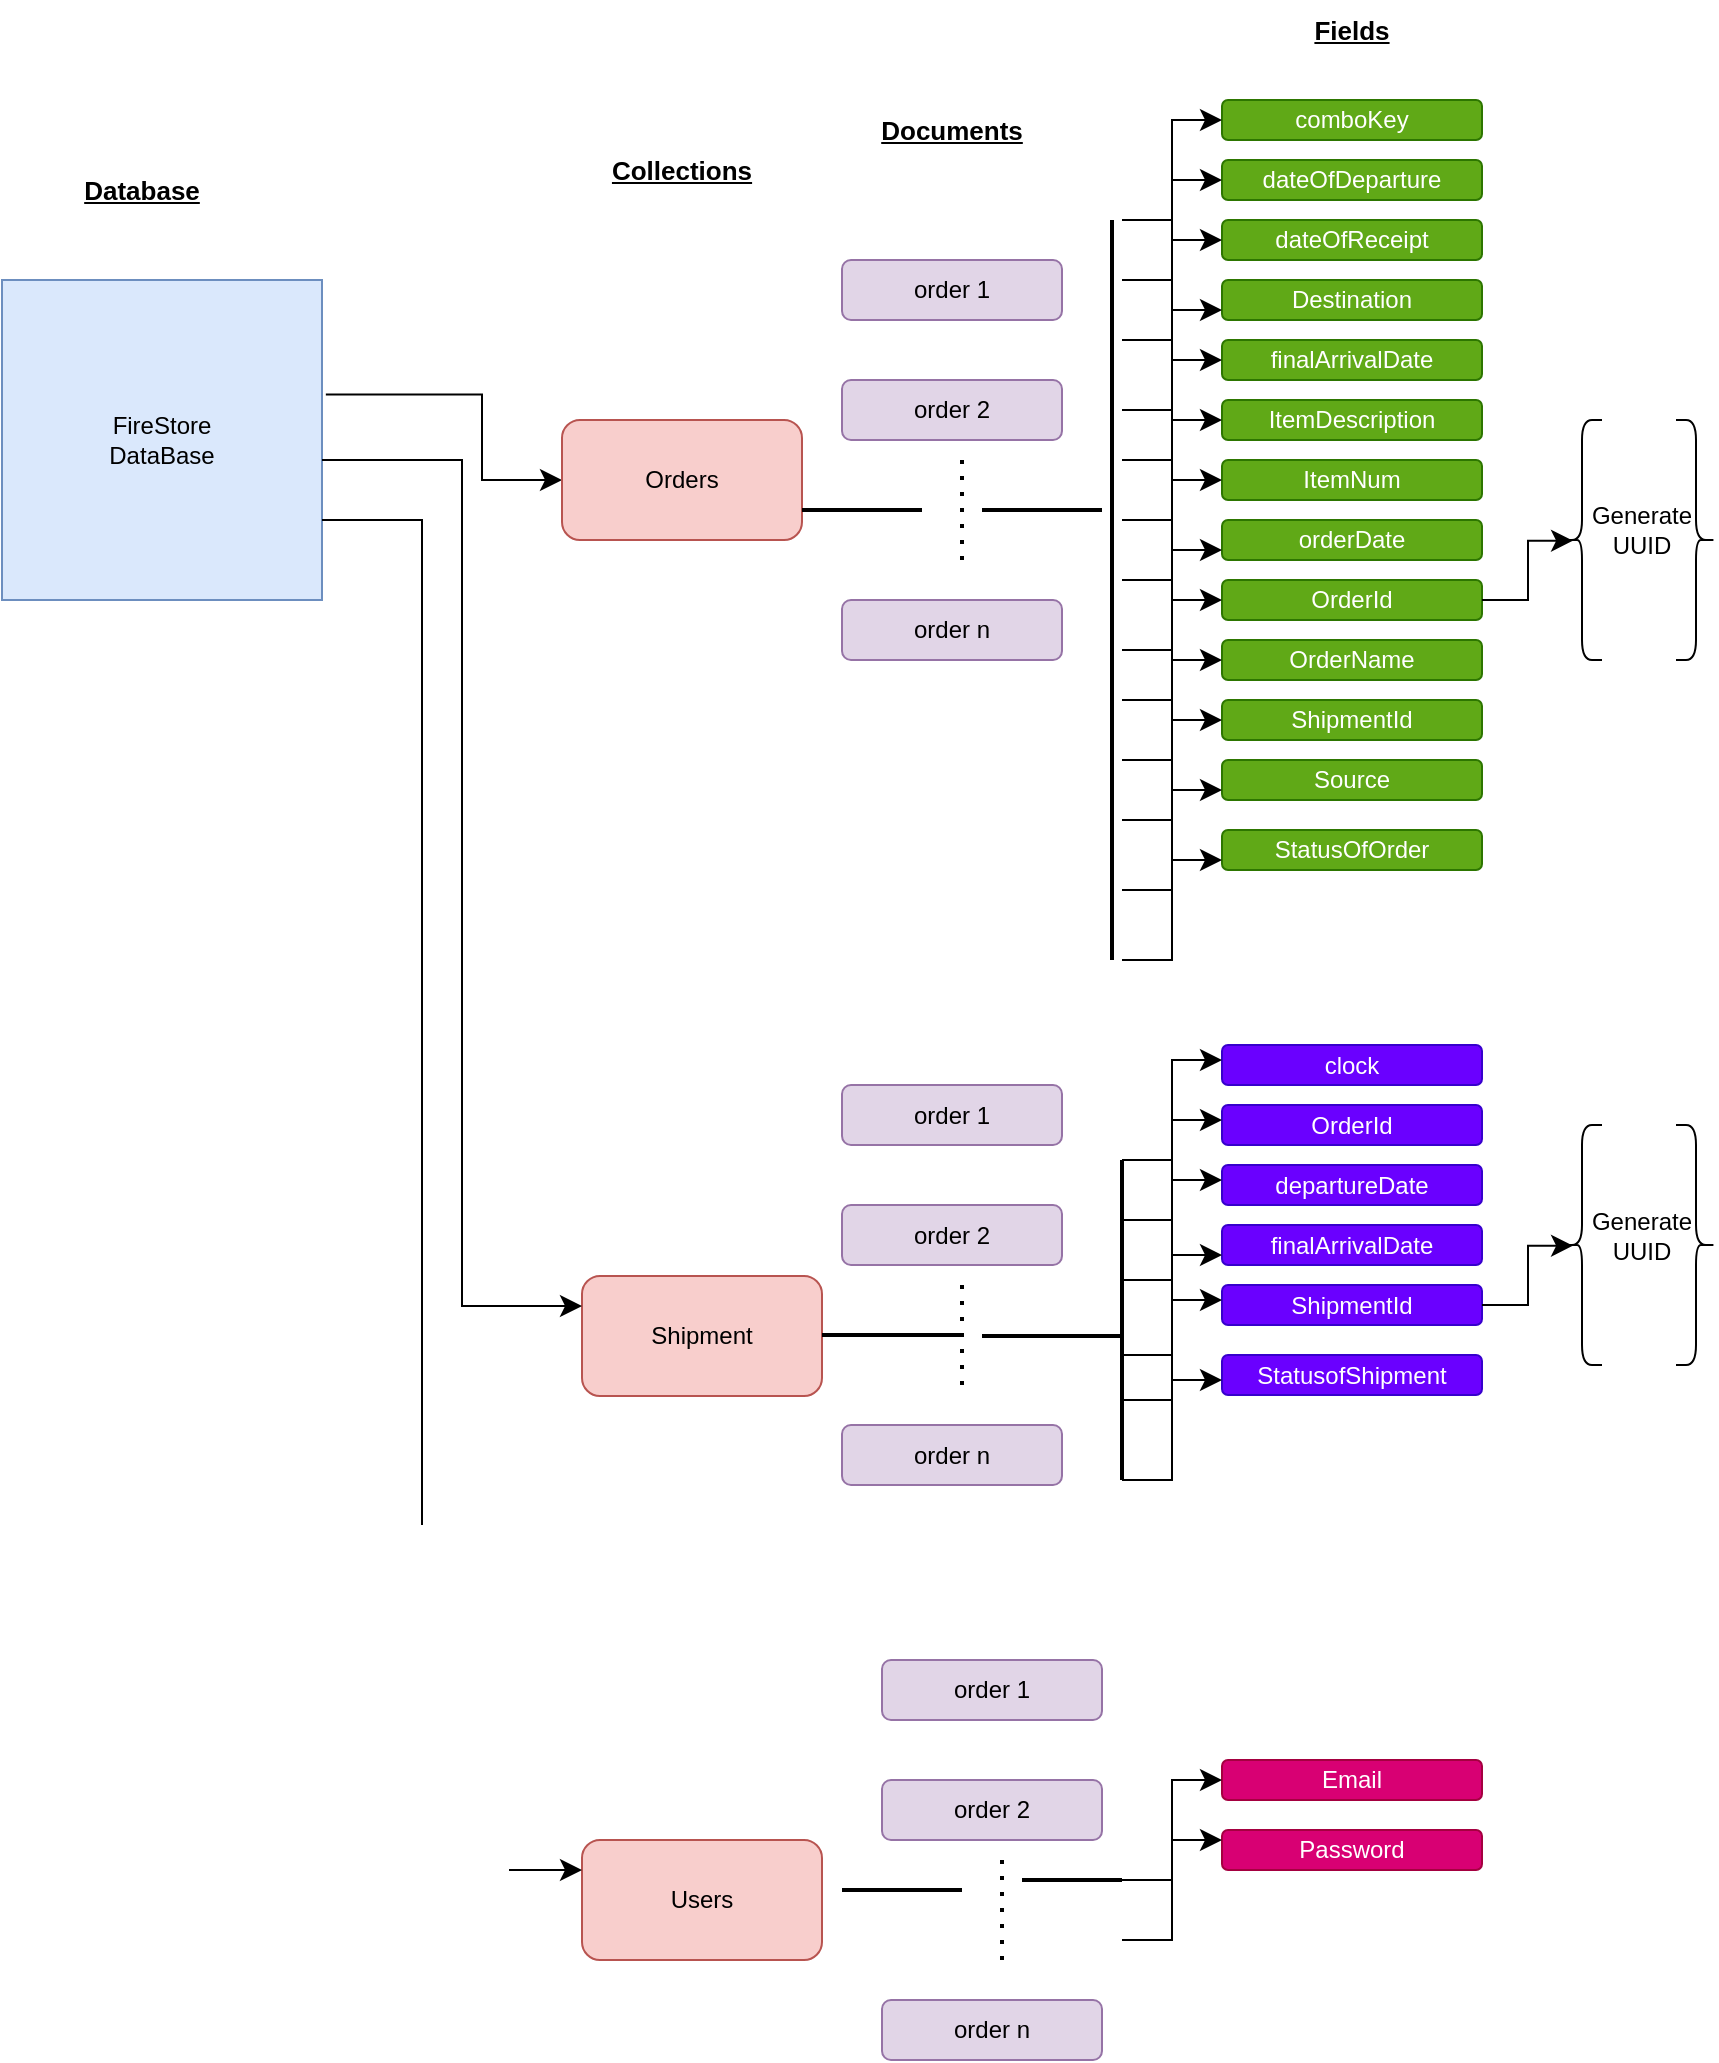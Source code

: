 <mxfile version="26.1.1">
  <diagram name="‫עמוד-1‬" id="nKQnL43cx3zo4XW1zEdk">
    <mxGraphModel dx="1400" dy="760" grid="1" gridSize="10" guides="1" tooltips="1" connect="1" arrows="1" fold="1" page="1" pageScale="1" pageWidth="827" pageHeight="1169" math="0" shadow="0">
      <root>
        <mxCell id="0" />
        <mxCell id="1" parent="0" />
        <mxCell id="S0s6AWKBej9ATl0rAqp6-1" value="FireStore&lt;div&gt;DataBase&lt;/div&gt;" style="whiteSpace=wrap;html=1;aspect=fixed;fillColor=#dae8fc;strokeColor=#6c8ebf;" vertex="1" parent="1">
          <mxGeometry y="150" width="160" height="160" as="geometry" />
        </mxCell>
        <mxCell id="S0s6AWKBej9ATl0rAqp6-2" value="&lt;b&gt;&lt;font style=&quot;font-size: 13px;&quot;&gt;&lt;u&gt;Database&lt;/u&gt;&lt;/font&gt;&lt;/b&gt;" style="text;strokeColor=none;align=center;fillColor=none;html=1;verticalAlign=middle;whiteSpace=wrap;rounded=0;" vertex="1" parent="1">
          <mxGeometry x="40" y="90" width="60" height="30" as="geometry" />
        </mxCell>
        <mxCell id="S0s6AWKBej9ATl0rAqp6-4" value="" style="edgeStyle=elbowEdgeStyle;elbow=horizontal;endArrow=classic;html=1;curved=0;rounded=0;endSize=8;startSize=8;exitX=1.012;exitY=0.358;exitDx=0;exitDy=0;exitPerimeter=0;entryX=0;entryY=0.5;entryDx=0;entryDy=0;" edge="1" parent="1" source="S0s6AWKBej9ATl0rAqp6-1" target="S0s6AWKBej9ATl0rAqp6-5">
          <mxGeometry width="50" height="50" relative="1" as="geometry">
            <mxPoint x="170" y="210" as="sourcePoint" />
            <mxPoint x="290" y="150" as="targetPoint" />
            <Array as="points">
              <mxPoint x="240" y="230" />
            </Array>
          </mxGeometry>
        </mxCell>
        <mxCell id="S0s6AWKBej9ATl0rAqp6-5" value="Orders" style="rounded=1;whiteSpace=wrap;html=1;fillColor=#f8cecc;strokeColor=#b85450;" vertex="1" parent="1">
          <mxGeometry x="280" y="220" width="120" height="60" as="geometry" />
        </mxCell>
        <mxCell id="S0s6AWKBej9ATl0rAqp6-6" value="Shipment" style="rounded=1;whiteSpace=wrap;html=1;fillColor=#f8cecc;strokeColor=#b85450;" vertex="1" parent="1">
          <mxGeometry x="290" y="648" width="120" height="60" as="geometry" />
        </mxCell>
        <mxCell id="S0s6AWKBej9ATl0rAqp6-7" value="Users" style="rounded=1;whiteSpace=wrap;html=1;fillColor=#f8cecc;strokeColor=#b85450;" vertex="1" parent="1">
          <mxGeometry x="290" y="930" width="120" height="60" as="geometry" />
        </mxCell>
        <mxCell id="S0s6AWKBej9ATl0rAqp6-8" value="" style="edgeStyle=elbowEdgeStyle;elbow=horizontal;endArrow=classic;html=1;curved=0;rounded=0;endSize=8;startSize=8;entryX=0;entryY=0.25;entryDx=0;entryDy=0;" edge="1" parent="1" target="S0s6AWKBej9ATl0rAqp6-6">
          <mxGeometry width="50" height="50" relative="1" as="geometry">
            <mxPoint x="160" y="240" as="sourcePoint" />
            <mxPoint x="280" y="225" as="targetPoint" />
            <Array as="points">
              <mxPoint x="230" y="230" />
            </Array>
          </mxGeometry>
        </mxCell>
        <mxCell id="S0s6AWKBej9ATl0rAqp6-9" value="" style="edgeStyle=elbowEdgeStyle;elbow=horizontal;endArrow=classic;html=1;curved=0;rounded=0;endSize=8;startSize=8;entryX=0;entryY=0.25;entryDx=0;entryDy=0;" edge="1" parent="1" target="S0s6AWKBej9ATl0rAqp6-7">
          <mxGeometry width="50" height="50" relative="1" as="geometry">
            <mxPoint x="160" y="270" as="sourcePoint" />
            <mxPoint x="280" y="340" as="targetPoint" />
            <Array as="points">
              <mxPoint x="210" y="380" />
            </Array>
          </mxGeometry>
        </mxCell>
        <mxCell id="S0s6AWKBej9ATl0rAqp6-10" value="order 1" style="rounded=1;whiteSpace=wrap;html=1;fillColor=#e1d5e7;strokeColor=#9673a6;" vertex="1" parent="1">
          <mxGeometry x="420" y="140" width="110" height="30" as="geometry" />
        </mxCell>
        <mxCell id="S0s6AWKBej9ATl0rAqp6-11" value="order 2" style="rounded=1;whiteSpace=wrap;html=1;fillColor=#e1d5e7;strokeColor=#9673a6;" vertex="1" parent="1">
          <mxGeometry x="420" y="200" width="110" height="30" as="geometry" />
        </mxCell>
        <mxCell id="S0s6AWKBej9ATl0rAqp6-14" value="" style="endArrow=none;dashed=1;html=1;dashPattern=1 3;strokeWidth=2;rounded=0;" edge="1" parent="1">
          <mxGeometry width="50" height="50" relative="1" as="geometry">
            <mxPoint x="480" y="290" as="sourcePoint" />
            <mxPoint x="480" y="240" as="targetPoint" />
          </mxGeometry>
        </mxCell>
        <mxCell id="S0s6AWKBej9ATl0rAqp6-15" value="order n" style="rounded=1;whiteSpace=wrap;html=1;fillColor=#e1d5e7;strokeColor=#9673a6;" vertex="1" parent="1">
          <mxGeometry x="420" y="310" width="110" height="30" as="geometry" />
        </mxCell>
        <mxCell id="S0s6AWKBej9ATl0rAqp6-16" value="order 1" style="rounded=1;whiteSpace=wrap;html=1;fillColor=#e1d5e7;strokeColor=#9673a6;" vertex="1" parent="1">
          <mxGeometry x="420" y="552.5" width="110" height="30" as="geometry" />
        </mxCell>
        <mxCell id="S0s6AWKBej9ATl0rAqp6-17" value="order 2" style="rounded=1;whiteSpace=wrap;html=1;fillColor=#e1d5e7;strokeColor=#9673a6;" vertex="1" parent="1">
          <mxGeometry x="420" y="612.5" width="110" height="30" as="geometry" />
        </mxCell>
        <mxCell id="S0s6AWKBej9ATl0rAqp6-18" value="" style="endArrow=none;dashed=1;html=1;dashPattern=1 3;strokeWidth=2;rounded=0;" edge="1" parent="1">
          <mxGeometry width="50" height="50" relative="1" as="geometry">
            <mxPoint x="480" y="702.5" as="sourcePoint" />
            <mxPoint x="480" y="652.5" as="targetPoint" />
          </mxGeometry>
        </mxCell>
        <mxCell id="S0s6AWKBej9ATl0rAqp6-19" value="order n" style="rounded=1;whiteSpace=wrap;html=1;fillColor=#e1d5e7;strokeColor=#9673a6;" vertex="1" parent="1">
          <mxGeometry x="420" y="722.5" width="110" height="30" as="geometry" />
        </mxCell>
        <mxCell id="S0s6AWKBej9ATl0rAqp6-20" value="order 1" style="rounded=1;whiteSpace=wrap;html=1;fillColor=#e1d5e7;strokeColor=#9673a6;" vertex="1" parent="1">
          <mxGeometry x="440" y="840" width="110" height="30" as="geometry" />
        </mxCell>
        <mxCell id="S0s6AWKBej9ATl0rAqp6-21" value="order 2" style="rounded=1;whiteSpace=wrap;html=1;fillColor=#e1d5e7;strokeColor=#9673a6;" vertex="1" parent="1">
          <mxGeometry x="440" y="900" width="110" height="30" as="geometry" />
        </mxCell>
        <mxCell id="S0s6AWKBej9ATl0rAqp6-22" value="" style="endArrow=none;dashed=1;html=1;dashPattern=1 3;strokeWidth=2;rounded=0;" edge="1" parent="1">
          <mxGeometry width="50" height="50" relative="1" as="geometry">
            <mxPoint x="500" y="990" as="sourcePoint" />
            <mxPoint x="500" y="940" as="targetPoint" />
          </mxGeometry>
        </mxCell>
        <mxCell id="S0s6AWKBej9ATl0rAqp6-23" value="order n" style="rounded=1;whiteSpace=wrap;html=1;fillColor=#e1d5e7;strokeColor=#9673a6;" vertex="1" parent="1">
          <mxGeometry x="440" y="1010" width="110" height="30" as="geometry" />
        </mxCell>
        <mxCell id="S0s6AWKBej9ATl0rAqp6-24" value="comboKey" style="rounded=1;whiteSpace=wrap;html=1;fillColor=#60a917;fontColor=#ffffff;strokeColor=#2D7600;" vertex="1" parent="1">
          <mxGeometry x="610" y="60" width="130" height="20" as="geometry" />
        </mxCell>
        <mxCell id="S0s6AWKBej9ATl0rAqp6-25" value="dateOfDeparture" style="rounded=1;whiteSpace=wrap;html=1;fillColor=#60a917;fontColor=#ffffff;strokeColor=#2D7600;" vertex="1" parent="1">
          <mxGeometry x="610" y="90" width="130" height="20" as="geometry" />
        </mxCell>
        <mxCell id="S0s6AWKBej9ATl0rAqp6-26" value="dateOfReceipt" style="rounded=1;whiteSpace=wrap;html=1;fillColor=#60a917;fontColor=#ffffff;strokeColor=#2D7600;" vertex="1" parent="1">
          <mxGeometry x="610" y="120" width="130" height="20" as="geometry" />
        </mxCell>
        <mxCell id="S0s6AWKBej9ATl0rAqp6-27" value="Destination" style="rounded=1;whiteSpace=wrap;html=1;fillColor=#60a917;fontColor=#ffffff;strokeColor=#2D7600;" vertex="1" parent="1">
          <mxGeometry x="610" y="150" width="130" height="20" as="geometry" />
        </mxCell>
        <mxCell id="S0s6AWKBej9ATl0rAqp6-28" value="finalArrivalDate" style="rounded=1;whiteSpace=wrap;html=1;fillColor=#60a917;fontColor=#ffffff;strokeColor=#2D7600;" vertex="1" parent="1">
          <mxGeometry x="610" y="180" width="130" height="20" as="geometry" />
        </mxCell>
        <mxCell id="S0s6AWKBej9ATl0rAqp6-29" value="ItemDescription" style="rounded=1;whiteSpace=wrap;html=1;fillColor=#60a917;fontColor=#ffffff;strokeColor=#2D7600;" vertex="1" parent="1">
          <mxGeometry x="610" y="210" width="130" height="20" as="geometry" />
        </mxCell>
        <mxCell id="S0s6AWKBej9ATl0rAqp6-30" value="ItemNum" style="rounded=1;whiteSpace=wrap;html=1;fillColor=#60a917;fontColor=#ffffff;strokeColor=#2D7600;" vertex="1" parent="1">
          <mxGeometry x="610" y="240" width="130" height="20" as="geometry" />
        </mxCell>
        <mxCell id="S0s6AWKBej9ATl0rAqp6-31" value="orderDate" style="rounded=1;whiteSpace=wrap;html=1;fillColor=#60a917;fontColor=#ffffff;strokeColor=#2D7600;" vertex="1" parent="1">
          <mxGeometry x="610" y="270" width="130" height="20" as="geometry" />
        </mxCell>
        <mxCell id="S0s6AWKBej9ATl0rAqp6-32" value="OrderId" style="rounded=1;whiteSpace=wrap;html=1;fillColor=#60a917;fontColor=#ffffff;strokeColor=#2D7600;" vertex="1" parent="1">
          <mxGeometry x="610" y="300" width="130" height="20" as="geometry" />
        </mxCell>
        <mxCell id="S0s6AWKBej9ATl0rAqp6-33" value="OrderName" style="rounded=1;whiteSpace=wrap;html=1;fillColor=#60a917;fontColor=#ffffff;strokeColor=#2D7600;" vertex="1" parent="1">
          <mxGeometry x="610" y="330" width="130" height="20" as="geometry" />
        </mxCell>
        <mxCell id="S0s6AWKBej9ATl0rAqp6-34" value="ShipmentId" style="rounded=1;whiteSpace=wrap;html=1;fillColor=#60a917;fontColor=#ffffff;strokeColor=#2D7600;" vertex="1" parent="1">
          <mxGeometry x="610" y="360" width="130" height="20" as="geometry" />
        </mxCell>
        <mxCell id="S0s6AWKBej9ATl0rAqp6-35" value="Source" style="rounded=1;whiteSpace=wrap;html=1;fillColor=#60a917;fontColor=#ffffff;strokeColor=#2D7600;" vertex="1" parent="1">
          <mxGeometry x="610" y="390" width="130" height="20" as="geometry" />
        </mxCell>
        <mxCell id="S0s6AWKBej9ATl0rAqp6-36" value="StatusOfOrder" style="rounded=1;whiteSpace=wrap;html=1;fillColor=#60a917;fontColor=#ffffff;strokeColor=#2D7600;" vertex="1" parent="1">
          <mxGeometry x="610" y="425" width="130" height="20" as="geometry" />
        </mxCell>
        <mxCell id="S0s6AWKBej9ATl0rAqp6-37" value="clock" style="rounded=1;whiteSpace=wrap;html=1;fillColor=#6a00ff;fontColor=#ffffff;strokeColor=#3700CC;" vertex="1" parent="1">
          <mxGeometry x="610" y="532.5" width="130" height="20" as="geometry" />
        </mxCell>
        <mxCell id="S0s6AWKBej9ATl0rAqp6-38" value="OrderId" style="rounded=1;whiteSpace=wrap;html=1;fillColor=#6a00ff;fontColor=#ffffff;strokeColor=#3700CC;" vertex="1" parent="1">
          <mxGeometry x="610" y="562.5" width="130" height="20" as="geometry" />
        </mxCell>
        <mxCell id="S0s6AWKBej9ATl0rAqp6-39" value="departureDate" style="rounded=1;whiteSpace=wrap;html=1;fillColor=#6a00ff;fontColor=#ffffff;strokeColor=#3700CC;" vertex="1" parent="1">
          <mxGeometry x="610" y="592.5" width="130" height="20" as="geometry" />
        </mxCell>
        <mxCell id="S0s6AWKBej9ATl0rAqp6-40" value="finalArrivalDate" style="rounded=1;whiteSpace=wrap;html=1;fillColor=#6a00ff;fontColor=#ffffff;strokeColor=#3700CC;" vertex="1" parent="1">
          <mxGeometry x="610" y="622.5" width="130" height="20" as="geometry" />
        </mxCell>
        <mxCell id="S0s6AWKBej9ATl0rAqp6-41" value="ShipmentId" style="rounded=1;whiteSpace=wrap;html=1;fillColor=#6a00ff;fontColor=#ffffff;strokeColor=#3700CC;" vertex="1" parent="1">
          <mxGeometry x="610" y="652.5" width="130" height="20" as="geometry" />
        </mxCell>
        <mxCell id="S0s6AWKBej9ATl0rAqp6-42" value="StatusofShipment" style="rounded=1;whiteSpace=wrap;html=1;fillColor=#6a00ff;fontColor=#ffffff;strokeColor=#3700CC;" vertex="1" parent="1">
          <mxGeometry x="610" y="687.5" width="130" height="20" as="geometry" />
        </mxCell>
        <mxCell id="S0s6AWKBej9ATl0rAqp6-43" value="Email" style="rounded=1;whiteSpace=wrap;html=1;fillColor=#d80073;fontColor=#ffffff;strokeColor=#A50040;" vertex="1" parent="1">
          <mxGeometry x="610" y="890" width="130" height="20" as="geometry" />
        </mxCell>
        <mxCell id="S0s6AWKBej9ATl0rAqp6-44" value="Password" style="rounded=1;whiteSpace=wrap;html=1;fillColor=#d80073;fontColor=#ffffff;strokeColor=#A50040;" vertex="1" parent="1">
          <mxGeometry x="610" y="925" width="130" height="20" as="geometry" />
        </mxCell>
        <mxCell id="S0s6AWKBej9ATl0rAqp6-47" value="" style="edgeStyle=elbowEdgeStyle;elbow=horizontal;endArrow=classic;html=1;curved=0;rounded=0;endSize=8;startSize=8;" edge="1" parent="1">
          <mxGeometry width="50" height="50" relative="1" as="geometry">
            <mxPoint x="560" y="590" as="sourcePoint" />
            <mxPoint x="610" y="540" as="targetPoint" />
          </mxGeometry>
        </mxCell>
        <mxCell id="S0s6AWKBej9ATl0rAqp6-48" value="" style="edgeStyle=elbowEdgeStyle;elbow=horizontal;endArrow=classic;html=1;curved=0;rounded=0;endSize=8;startSize=8;" edge="1" parent="1">
          <mxGeometry width="50" height="50" relative="1" as="geometry">
            <mxPoint x="560" y="620" as="sourcePoint" />
            <mxPoint x="610" y="570" as="targetPoint" />
          </mxGeometry>
        </mxCell>
        <mxCell id="S0s6AWKBej9ATl0rAqp6-49" value="" style="edgeStyle=elbowEdgeStyle;elbow=horizontal;endArrow=classic;html=1;curved=0;rounded=0;endSize=8;startSize=8;" edge="1" parent="1">
          <mxGeometry width="50" height="50" relative="1" as="geometry">
            <mxPoint x="560" y="650" as="sourcePoint" />
            <mxPoint x="610" y="600" as="targetPoint" />
          </mxGeometry>
        </mxCell>
        <mxCell id="S0s6AWKBej9ATl0rAqp6-50" value="" style="edgeStyle=elbowEdgeStyle;elbow=horizontal;endArrow=classic;html=1;curved=0;rounded=0;endSize=8;startSize=8;" edge="1" parent="1">
          <mxGeometry width="50" height="50" relative="1" as="geometry">
            <mxPoint x="560" y="687.5" as="sourcePoint" />
            <mxPoint x="610" y="637.5" as="targetPoint" />
          </mxGeometry>
        </mxCell>
        <mxCell id="S0s6AWKBej9ATl0rAqp6-51" value="" style="edgeStyle=elbowEdgeStyle;elbow=horizontal;endArrow=classic;html=1;curved=0;rounded=0;endSize=8;startSize=8;" edge="1" parent="1">
          <mxGeometry width="50" height="50" relative="1" as="geometry">
            <mxPoint x="560" y="710" as="sourcePoint" />
            <mxPoint x="610" y="660" as="targetPoint" />
          </mxGeometry>
        </mxCell>
        <mxCell id="S0s6AWKBej9ATl0rAqp6-52" value="" style="edgeStyle=elbowEdgeStyle;elbow=horizontal;endArrow=classic;html=1;curved=0;rounded=0;endSize=8;startSize=8;" edge="1" parent="1">
          <mxGeometry width="50" height="50" relative="1" as="geometry">
            <mxPoint x="560" y="750" as="sourcePoint" />
            <mxPoint x="610" y="700" as="targetPoint" />
          </mxGeometry>
        </mxCell>
        <mxCell id="S0s6AWKBej9ATl0rAqp6-53" value="" style="line;strokeWidth=2;direction=south;html=1;" vertex="1" parent="1">
          <mxGeometry x="550" y="590" width="20" height="160" as="geometry" />
        </mxCell>
        <mxCell id="S0s6AWKBej9ATl0rAqp6-54" value="" style="line;strokeWidth=2;html=1;" vertex="1" parent="1">
          <mxGeometry x="490" y="673" width="70" height="10" as="geometry" />
        </mxCell>
        <mxCell id="S0s6AWKBej9ATl0rAqp6-55" value="" style="edgeStyle=elbowEdgeStyle;elbow=horizontal;endArrow=classic;html=1;curved=0;rounded=0;endSize=8;startSize=8;" edge="1" parent="1">
          <mxGeometry width="50" height="50" relative="1" as="geometry">
            <mxPoint x="560" y="120" as="sourcePoint" />
            <mxPoint x="610" y="70" as="targetPoint" />
          </mxGeometry>
        </mxCell>
        <mxCell id="S0s6AWKBej9ATl0rAqp6-56" value="" style="edgeStyle=elbowEdgeStyle;elbow=horizontal;endArrow=classic;html=1;curved=0;rounded=0;endSize=8;startSize=8;" edge="1" parent="1">
          <mxGeometry width="50" height="50" relative="1" as="geometry">
            <mxPoint x="560" y="150" as="sourcePoint" />
            <mxPoint x="610" y="100" as="targetPoint" />
          </mxGeometry>
        </mxCell>
        <mxCell id="S0s6AWKBej9ATl0rAqp6-57" value="" style="edgeStyle=elbowEdgeStyle;elbow=horizontal;endArrow=classic;html=1;curved=0;rounded=0;endSize=8;startSize=8;" edge="1" parent="1">
          <mxGeometry width="50" height="50" relative="1" as="geometry">
            <mxPoint x="560" y="180" as="sourcePoint" />
            <mxPoint x="610" y="130" as="targetPoint" />
          </mxGeometry>
        </mxCell>
        <mxCell id="S0s6AWKBej9ATl0rAqp6-58" value="" style="edgeStyle=elbowEdgeStyle;elbow=horizontal;endArrow=classic;html=1;curved=0;rounded=0;endSize=8;startSize=8;" edge="1" parent="1">
          <mxGeometry width="50" height="50" relative="1" as="geometry">
            <mxPoint x="560" y="215" as="sourcePoint" />
            <mxPoint x="610" y="165" as="targetPoint" />
          </mxGeometry>
        </mxCell>
        <mxCell id="S0s6AWKBej9ATl0rAqp6-59" value="" style="edgeStyle=elbowEdgeStyle;elbow=horizontal;endArrow=classic;html=1;curved=0;rounded=0;endSize=8;startSize=8;" edge="1" parent="1">
          <mxGeometry width="50" height="50" relative="1" as="geometry">
            <mxPoint x="560" y="240" as="sourcePoint" />
            <mxPoint x="610" y="190" as="targetPoint" />
          </mxGeometry>
        </mxCell>
        <mxCell id="S0s6AWKBej9ATl0rAqp6-60" value="" style="edgeStyle=elbowEdgeStyle;elbow=horizontal;endArrow=classic;html=1;curved=0;rounded=0;endSize=8;startSize=8;" edge="1" parent="1">
          <mxGeometry width="50" height="50" relative="1" as="geometry">
            <mxPoint x="560" y="270" as="sourcePoint" />
            <mxPoint x="610" y="220" as="targetPoint" />
          </mxGeometry>
        </mxCell>
        <mxCell id="S0s6AWKBej9ATl0rAqp6-61" value="" style="edgeStyle=elbowEdgeStyle;elbow=horizontal;endArrow=classic;html=1;curved=0;rounded=0;endSize=8;startSize=8;" edge="1" parent="1">
          <mxGeometry width="50" height="50" relative="1" as="geometry">
            <mxPoint x="560" y="300" as="sourcePoint" />
            <mxPoint x="610" y="250" as="targetPoint" />
          </mxGeometry>
        </mxCell>
        <mxCell id="S0s6AWKBej9ATl0rAqp6-62" value="" style="edgeStyle=elbowEdgeStyle;elbow=horizontal;endArrow=classic;html=1;curved=0;rounded=0;endSize=8;startSize=8;" edge="1" parent="1">
          <mxGeometry width="50" height="50" relative="1" as="geometry">
            <mxPoint x="560" y="335" as="sourcePoint" />
            <mxPoint x="610" y="285" as="targetPoint" />
          </mxGeometry>
        </mxCell>
        <mxCell id="S0s6AWKBej9ATl0rAqp6-63" value="" style="edgeStyle=elbowEdgeStyle;elbow=horizontal;endArrow=classic;html=1;curved=0;rounded=0;endSize=8;startSize=8;" edge="1" parent="1">
          <mxGeometry width="50" height="50" relative="1" as="geometry">
            <mxPoint x="560" y="360" as="sourcePoint" />
            <mxPoint x="610" y="310" as="targetPoint" />
          </mxGeometry>
        </mxCell>
        <mxCell id="S0s6AWKBej9ATl0rAqp6-64" value="" style="edgeStyle=elbowEdgeStyle;elbow=horizontal;endArrow=classic;html=1;curved=0;rounded=0;endSize=8;startSize=8;" edge="1" parent="1">
          <mxGeometry width="50" height="50" relative="1" as="geometry">
            <mxPoint x="560" y="390" as="sourcePoint" />
            <mxPoint x="610" y="340" as="targetPoint" />
          </mxGeometry>
        </mxCell>
        <mxCell id="S0s6AWKBej9ATl0rAqp6-65" value="" style="edgeStyle=elbowEdgeStyle;elbow=horizontal;endArrow=classic;html=1;curved=0;rounded=0;endSize=8;startSize=8;" edge="1" parent="1">
          <mxGeometry width="50" height="50" relative="1" as="geometry">
            <mxPoint x="560" y="420" as="sourcePoint" />
            <mxPoint x="610" y="370" as="targetPoint" />
          </mxGeometry>
        </mxCell>
        <mxCell id="S0s6AWKBej9ATl0rAqp6-66" value="" style="edgeStyle=elbowEdgeStyle;elbow=horizontal;endArrow=classic;html=1;curved=0;rounded=0;endSize=8;startSize=8;" edge="1" parent="1">
          <mxGeometry width="50" height="50" relative="1" as="geometry">
            <mxPoint x="560" y="455" as="sourcePoint" />
            <mxPoint x="610" y="405" as="targetPoint" />
          </mxGeometry>
        </mxCell>
        <mxCell id="S0s6AWKBej9ATl0rAqp6-67" value="" style="edgeStyle=elbowEdgeStyle;elbow=horizontal;endArrow=classic;html=1;curved=0;rounded=0;endSize=8;startSize=8;" edge="1" parent="1">
          <mxGeometry width="50" height="50" relative="1" as="geometry">
            <mxPoint x="560" y="490" as="sourcePoint" />
            <mxPoint x="610" y="440" as="targetPoint" />
          </mxGeometry>
        </mxCell>
        <mxCell id="S0s6AWKBej9ATl0rAqp6-68" value="" style="line;strokeWidth=2;html=1;" vertex="1" parent="1">
          <mxGeometry x="400" y="260" width="60" height="10" as="geometry" />
        </mxCell>
        <mxCell id="S0s6AWKBej9ATl0rAqp6-69" value="" style="line;strokeWidth=2;direction=south;html=1;" vertex="1" parent="1">
          <mxGeometry x="550" y="120" width="10" height="370" as="geometry" />
        </mxCell>
        <mxCell id="S0s6AWKBej9ATl0rAqp6-70" value="" style="line;strokeWidth=2;html=1;" vertex="1" parent="1">
          <mxGeometry x="490" y="260" width="60" height="10" as="geometry" />
        </mxCell>
        <mxCell id="S0s6AWKBej9ATl0rAqp6-71" value="" style="line;strokeWidth=2;html=1;" vertex="1" parent="1">
          <mxGeometry x="410" y="672.5" width="70" height="10" as="geometry" />
        </mxCell>
        <mxCell id="S0s6AWKBej9ATl0rAqp6-72" value="" style="edgeStyle=elbowEdgeStyle;elbow=horizontal;endArrow=classic;html=1;curved=0;rounded=0;endSize=8;startSize=8;" edge="1" parent="1">
          <mxGeometry width="50" height="50" relative="1" as="geometry">
            <mxPoint x="560" y="950" as="sourcePoint" />
            <mxPoint x="610" y="900" as="targetPoint" />
          </mxGeometry>
        </mxCell>
        <mxCell id="S0s6AWKBej9ATl0rAqp6-73" value="" style="edgeStyle=elbowEdgeStyle;elbow=horizontal;endArrow=classic;html=1;curved=0;rounded=0;endSize=8;startSize=8;" edge="1" parent="1">
          <mxGeometry width="50" height="50" relative="1" as="geometry">
            <mxPoint x="560" y="980" as="sourcePoint" />
            <mxPoint x="610" y="930" as="targetPoint" />
          </mxGeometry>
        </mxCell>
        <mxCell id="S0s6AWKBej9ATl0rAqp6-74" value="" style="line;strokeWidth=2;html=1;" vertex="1" parent="1">
          <mxGeometry x="510" y="945" width="50" height="10" as="geometry" />
        </mxCell>
        <mxCell id="S0s6AWKBej9ATl0rAqp6-75" value="" style="line;strokeWidth=2;html=1;" vertex="1" parent="1">
          <mxGeometry x="420" y="950" width="60" height="10" as="geometry" />
        </mxCell>
        <mxCell id="S0s6AWKBej9ATl0rAqp6-78" value="" style="shape=curlyBracket;whiteSpace=wrap;html=1;rounded=1;labelPosition=left;verticalLabelPosition=middle;align=right;verticalAlign=middle;" vertex="1" parent="1">
          <mxGeometry x="780" y="220" width="20" height="120" as="geometry" />
        </mxCell>
        <mxCell id="S0s6AWKBej9ATl0rAqp6-79" value="" style="shape=curlyBracket;whiteSpace=wrap;html=1;rounded=1;flipH=1;labelPosition=right;verticalLabelPosition=middle;align=left;verticalAlign=middle;" vertex="1" parent="1">
          <mxGeometry x="837" y="220" width="20" height="120" as="geometry" />
        </mxCell>
        <mxCell id="S0s6AWKBej9ATl0rAqp6-80" value="Generate&lt;br&gt;UUID" style="text;strokeColor=none;align=center;fillColor=none;html=1;verticalAlign=middle;whiteSpace=wrap;rounded=0;" vertex="1" parent="1">
          <mxGeometry x="790" y="260" width="60" height="30" as="geometry" />
        </mxCell>
        <mxCell id="S0s6AWKBej9ATl0rAqp6-82" value="" style="edgeStyle=elbowEdgeStyle;elbow=horizontal;endArrow=classic;html=1;curved=0;rounded=0;endSize=8;startSize=8;exitX=1;exitY=0.5;exitDx=0;exitDy=0;entryX=0.277;entryY=0.503;entryDx=0;entryDy=0;entryPerimeter=0;" edge="1" parent="1" source="S0s6AWKBej9ATl0rAqp6-32" target="S0s6AWKBej9ATl0rAqp6-78">
          <mxGeometry width="50" height="50" relative="1" as="geometry">
            <mxPoint x="720" y="320" as="sourcePoint" />
            <mxPoint x="760" y="270" as="targetPoint" />
          </mxGeometry>
        </mxCell>
        <mxCell id="S0s6AWKBej9ATl0rAqp6-87" value="" style="shape=curlyBracket;whiteSpace=wrap;html=1;rounded=1;labelPosition=left;verticalLabelPosition=middle;align=right;verticalAlign=middle;" vertex="1" parent="1">
          <mxGeometry x="780" y="572.5" width="20" height="120" as="geometry" />
        </mxCell>
        <mxCell id="S0s6AWKBej9ATl0rAqp6-88" value="" style="shape=curlyBracket;whiteSpace=wrap;html=1;rounded=1;flipH=1;labelPosition=right;verticalLabelPosition=middle;align=left;verticalAlign=middle;" vertex="1" parent="1">
          <mxGeometry x="837" y="572.5" width="20" height="120" as="geometry" />
        </mxCell>
        <mxCell id="S0s6AWKBej9ATl0rAqp6-89" value="Generate&lt;br&gt;UUID" style="text;strokeColor=none;align=center;fillColor=none;html=1;verticalAlign=middle;whiteSpace=wrap;rounded=0;" vertex="1" parent="1">
          <mxGeometry x="790" y="612.5" width="60" height="30" as="geometry" />
        </mxCell>
        <mxCell id="S0s6AWKBej9ATl0rAqp6-90" value="" style="edgeStyle=elbowEdgeStyle;elbow=horizontal;endArrow=classic;html=1;curved=0;rounded=0;endSize=8;startSize=8;exitX=1;exitY=0.5;exitDx=0;exitDy=0;entryX=0.277;entryY=0.503;entryDx=0;entryDy=0;entryPerimeter=0;" edge="1" parent="1" target="S0s6AWKBej9ATl0rAqp6-87">
          <mxGeometry width="50" height="50" relative="1" as="geometry">
            <mxPoint x="740" y="662.5" as="sourcePoint" />
            <mxPoint x="760" y="622.5" as="targetPoint" />
          </mxGeometry>
        </mxCell>
        <mxCell id="S0s6AWKBej9ATl0rAqp6-91" value="&lt;b&gt;&lt;font style=&quot;font-size: 13px;&quot;&gt;&lt;u&gt;Documents&lt;/u&gt;&lt;/font&gt;&lt;/b&gt;&lt;span style=&quot;color: rgba(0, 0, 0, 0); font-family: monospace; font-size: 0px; text-align: start; text-wrap-mode: nowrap;&quot;&gt;%3CmxGraphModel%3E%3Croot%3E%3CmxCell%20id%3D%220%22%2F%3E%3CmxCell%20id%3D%221%22%20parent%3D%220%22%2F%3E%3CmxCell%20id%3D%222%22%20value%3D%22%26lt%3Bb%26gt%3B%26lt%3Bfont%20style%3D%26quot%3Bfont-size%3A%2013px%3B%26quot%3B%26gt%3B%26lt%3Bu%26gt%3BDatabase%26lt%3B%2Fu%26gt%3B%26lt%3B%2Ffont%26gt%3B%26lt%3B%2Fb%26gt%3B%22%20style%3D%22text%3BstrokeColor%3Dnone%3Balign%3Dcenter%3BfillColor%3Dnone%3Bhtml%3D1%3BverticalAlign%3Dmiddle%3BwhiteSpace%3Dwrap%3Brounded%3D0%3B%22%20vertex%3D%221%22%20parent%3D%221%22%3E%3CmxGeometry%20x%3D%2240%22%20y%3D%2290%22%20width%3D%2260%22%20height%3D%2230%22%20as%3D%22geometry%22%2F%3E%3C%2FmxCell%3E%3C%2Froot%3E%3C%2FmxGraphModel%3E&lt;/span&gt;" style="text;strokeColor=none;align=center;fillColor=none;html=1;verticalAlign=middle;whiteSpace=wrap;rounded=0;" vertex="1" parent="1">
          <mxGeometry x="445" y="60" width="60" height="30" as="geometry" />
        </mxCell>
        <mxCell id="S0s6AWKBej9ATl0rAqp6-92" value="&lt;span style=&quot;font-size: 13px;&quot;&gt;&lt;b&gt;&lt;u&gt;Collections&lt;/u&gt;&lt;/b&gt;&lt;/span&gt;" style="text;strokeColor=none;align=center;fillColor=none;html=1;verticalAlign=middle;whiteSpace=wrap;rounded=0;" vertex="1" parent="1">
          <mxGeometry x="310" y="80" width="60" height="30" as="geometry" />
        </mxCell>
        <mxCell id="S0s6AWKBej9ATl0rAqp6-93" value="&lt;span style=&quot;font-size: 13px;&quot;&gt;&lt;b&gt;&lt;u&gt;Fields&lt;/u&gt;&lt;/b&gt;&lt;/span&gt;" style="text;strokeColor=none;align=center;fillColor=none;html=1;verticalAlign=middle;whiteSpace=wrap;rounded=0;" vertex="1" parent="1">
          <mxGeometry x="645" y="10" width="60" height="30" as="geometry" />
        </mxCell>
      </root>
    </mxGraphModel>
  </diagram>
</mxfile>
